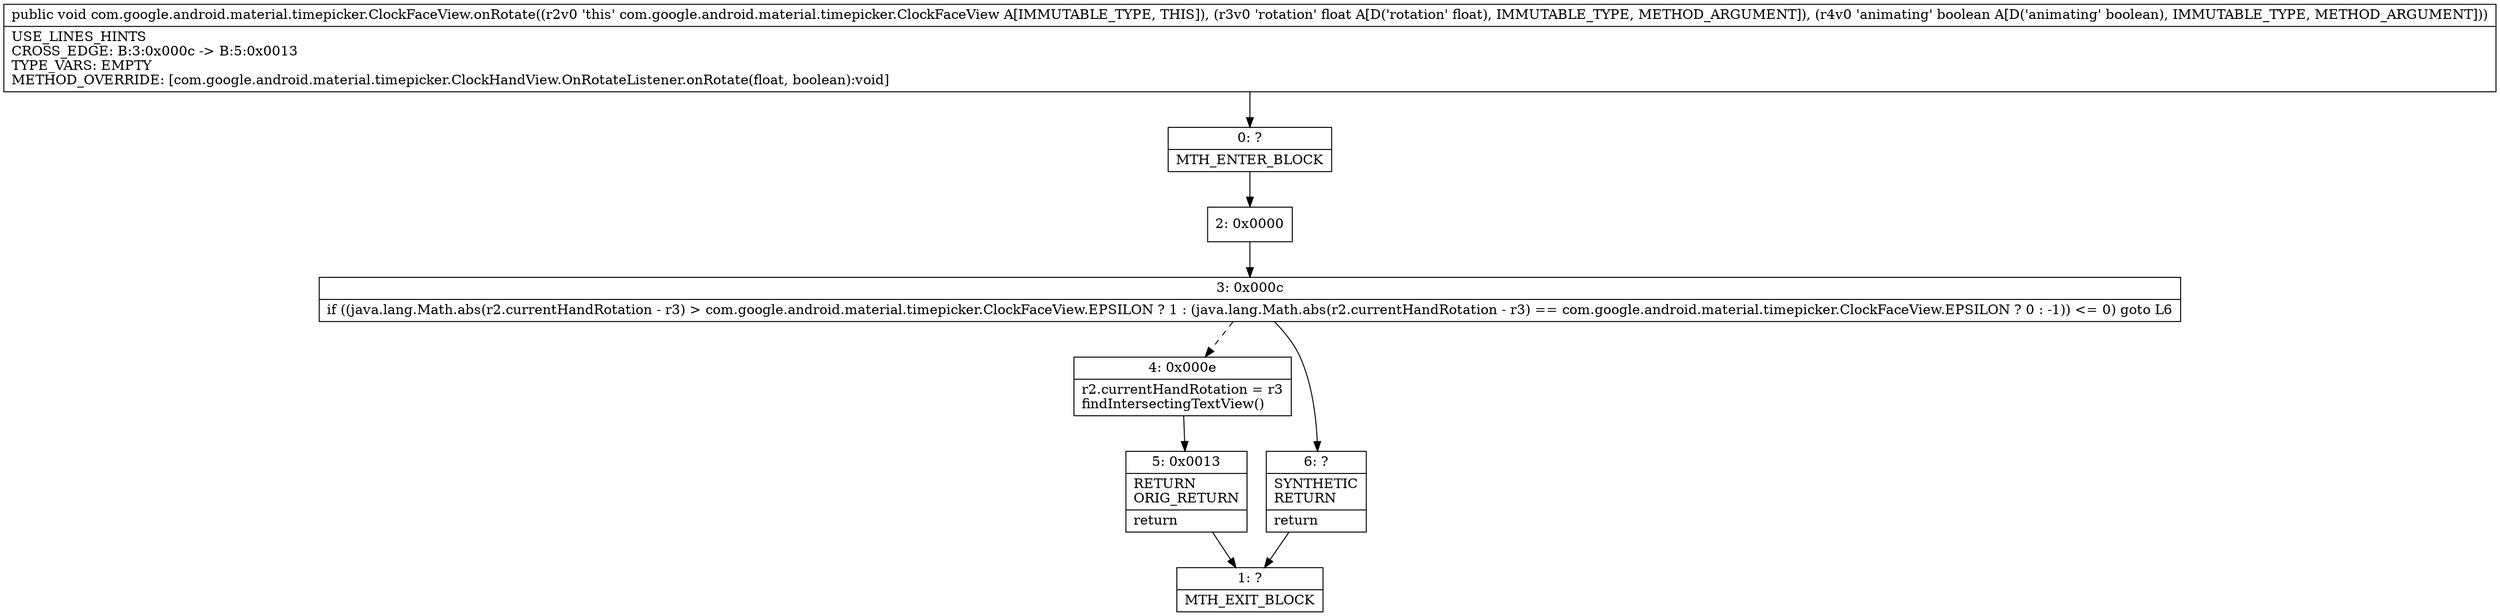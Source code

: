 digraph "CFG forcom.google.android.material.timepicker.ClockFaceView.onRotate(FZ)V" {
Node_0 [shape=record,label="{0\:\ ?|MTH_ENTER_BLOCK\l}"];
Node_2 [shape=record,label="{2\:\ 0x0000}"];
Node_3 [shape=record,label="{3\:\ 0x000c|if ((java.lang.Math.abs(r2.currentHandRotation \- r3) \> com.google.android.material.timepicker.ClockFaceView.EPSILON ? 1 : (java.lang.Math.abs(r2.currentHandRotation \- r3) == com.google.android.material.timepicker.ClockFaceView.EPSILON ? 0 : \-1)) \<= 0) goto L6\l}"];
Node_4 [shape=record,label="{4\:\ 0x000e|r2.currentHandRotation = r3\lfindIntersectingTextView()\l}"];
Node_5 [shape=record,label="{5\:\ 0x0013|RETURN\lORIG_RETURN\l|return\l}"];
Node_1 [shape=record,label="{1\:\ ?|MTH_EXIT_BLOCK\l}"];
Node_6 [shape=record,label="{6\:\ ?|SYNTHETIC\lRETURN\l|return\l}"];
MethodNode[shape=record,label="{public void com.google.android.material.timepicker.ClockFaceView.onRotate((r2v0 'this' com.google.android.material.timepicker.ClockFaceView A[IMMUTABLE_TYPE, THIS]), (r3v0 'rotation' float A[D('rotation' float), IMMUTABLE_TYPE, METHOD_ARGUMENT]), (r4v0 'animating' boolean A[D('animating' boolean), IMMUTABLE_TYPE, METHOD_ARGUMENT]))  | USE_LINES_HINTS\lCROSS_EDGE: B:3:0x000c \-\> B:5:0x0013\lTYPE_VARS: EMPTY\lMETHOD_OVERRIDE: [com.google.android.material.timepicker.ClockHandView.OnRotateListener.onRotate(float, boolean):void]\l}"];
MethodNode -> Node_0;Node_0 -> Node_2;
Node_2 -> Node_3;
Node_3 -> Node_4[style=dashed];
Node_3 -> Node_6;
Node_4 -> Node_5;
Node_5 -> Node_1;
Node_6 -> Node_1;
}

